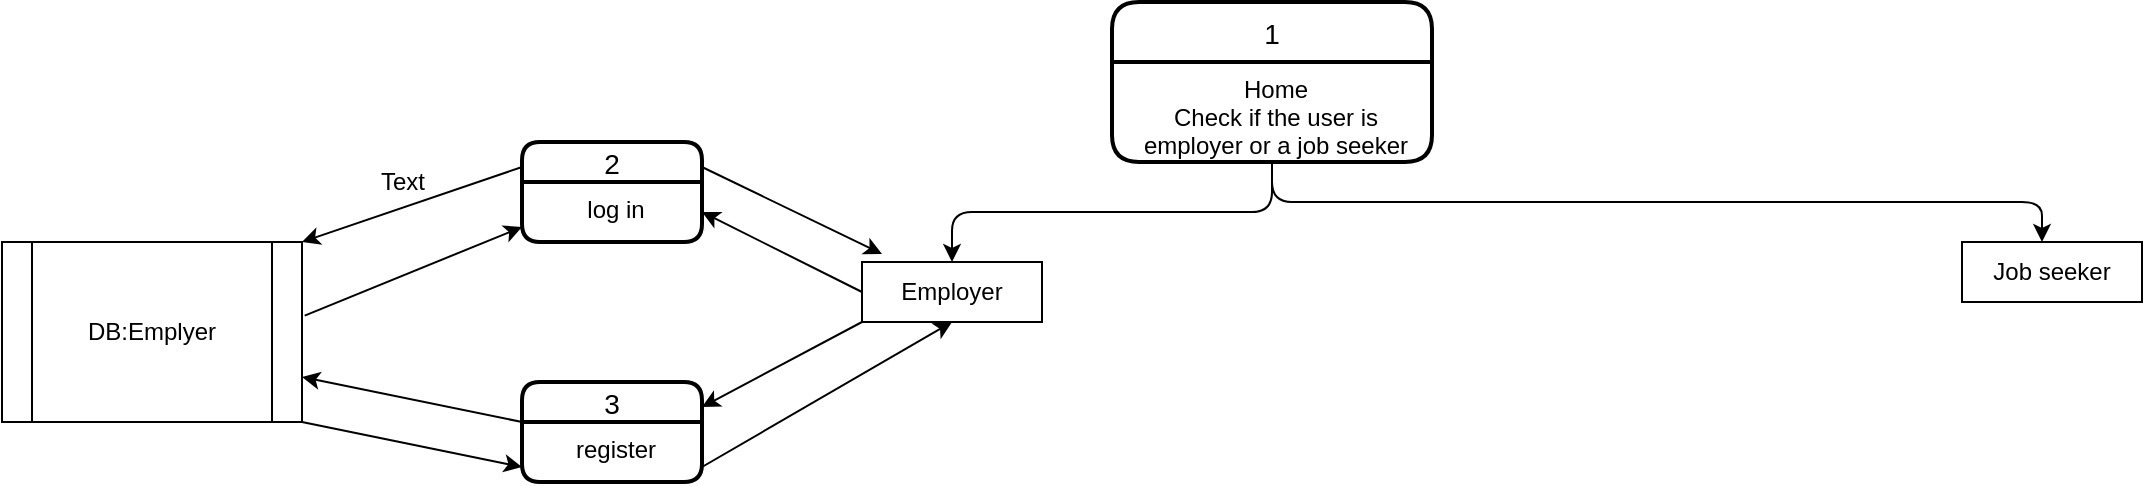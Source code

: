 <mxfile version="14.8.6" type="google"><diagram id="OemqFTKzJsbpZIijrE6U" name="Page-1"><mxGraphModel dx="2207" dy="546" grid="1" gridSize="10" guides="1" tooltips="1" connect="1" arrows="1" fold="1" page="1" pageScale="1" pageWidth="1169" pageHeight="1654" math="0" shadow="0"><root><mxCell id="0"/><mxCell id="1" parent="0"/><mxCell id="lksNyvUqNqZfHLasQZiM-2" value="1" style="swimlane;childLayout=stackLayout;horizontal=1;startSize=30;horizontalStack=0;rounded=1;fontSize=14;fontStyle=0;strokeWidth=2;resizeParent=0;resizeLast=1;shadow=0;dashed=0;align=center;" parent="1" vertex="1"><mxGeometry x="425" y="30" width="160" height="80" as="geometry"/></mxCell><mxCell id="lksNyvUqNqZfHLasQZiM-3" value="Home&#10;Check if the user is &#10;employer or a job seeker" style="align=center;strokeColor=none;fillColor=none;spacingLeft=4;fontSize=12;verticalAlign=top;resizable=0;rotatable=0;part=1;" parent="lksNyvUqNqZfHLasQZiM-2" vertex="1"><mxGeometry y="30" width="160" height="50" as="geometry"/></mxCell><mxCell id="lksNyvUqNqZfHLasQZiM-4" value="" style="endArrow=classic;html=1;exitX=0.5;exitY=1;exitDx=0;exitDy=0;edgeStyle=orthogonalEdgeStyle;elbow=vertical;" parent="1" source="lksNyvUqNqZfHLasQZiM-3" target="lksNyvUqNqZfHLasQZiM-5" edge="1"><mxGeometry width="50" height="50" relative="1" as="geometry"><mxPoint x="500" y="270" as="sourcePoint"/><mxPoint x="300" y="180" as="targetPoint"/></mxGeometry></mxCell><mxCell id="lksNyvUqNqZfHLasQZiM-15" style="edgeStyle=none;rounded=0;orthogonalLoop=1;jettySize=auto;html=1;exitX=0;exitY=0.5;exitDx=0;exitDy=0;entryX=1;entryY=0.5;entryDx=0;entryDy=0;" parent="1" source="lksNyvUqNqZfHLasQZiM-5" target="lksNyvUqNqZfHLasQZiM-12" edge="1"><mxGeometry relative="1" as="geometry"><mxPoint x="220" y="130" as="targetPoint"/></mxGeometry></mxCell><mxCell id="lksNyvUqNqZfHLasQZiM-18" style="edgeStyle=none;rounded=0;orthogonalLoop=1;jettySize=auto;html=1;exitX=0;exitY=1;exitDx=0;exitDy=0;entryX=1;entryY=0.25;entryDx=0;entryDy=0;" parent="1" source="lksNyvUqNqZfHLasQZiM-5" target="lksNyvUqNqZfHLasQZiM-13" edge="1"><mxGeometry relative="1" as="geometry"/></mxCell><mxCell id="lksNyvUqNqZfHLasQZiM-5" value="Employer" style="rounded=0;whiteSpace=wrap;html=1;align=center;" parent="1" vertex="1"><mxGeometry x="300" y="160" width="90" height="30" as="geometry"/></mxCell><mxCell id="lksNyvUqNqZfHLasQZiM-6" value="" style="endArrow=classic;html=1;exitX=0.5;exitY=1;exitDx=0;exitDy=0;" parent="1" source="lksNyvUqNqZfHLasQZiM-3" edge="1"><mxGeometry width="50" height="50" relative="1" as="geometry"><mxPoint x="500" y="270" as="sourcePoint"/><mxPoint x="890" y="150" as="targetPoint"/><Array as="points"><mxPoint x="505" y="130"/><mxPoint x="790" y="130"/><mxPoint x="890" y="130"/></Array></mxGeometry></mxCell><mxCell id="lksNyvUqNqZfHLasQZiM-8" value="Job seeker" style="rounded=0;whiteSpace=wrap;html=1;align=center;" parent="1" vertex="1"><mxGeometry x="850" y="150" width="90" height="30" as="geometry"/></mxCell><mxCell id="lksNyvUqNqZfHLasQZiM-11" value="2" style="swimlane;childLayout=stackLayout;horizontal=1;startSize=20;horizontalStack=0;rounded=1;fontSize=14;fontStyle=0;strokeWidth=2;resizeParent=0;resizeLast=1;shadow=0;dashed=0;align=center;" parent="1" vertex="1"><mxGeometry x="130" y="100" width="90" height="50" as="geometry"/></mxCell><mxCell id="lksNyvUqNqZfHLasQZiM-12" value="log in" style="align=center;strokeColor=none;fillColor=none;spacingLeft=4;fontSize=12;verticalAlign=top;resizable=0;rotatable=0;part=1;" parent="lksNyvUqNqZfHLasQZiM-11" vertex="1"><mxGeometry y="20" width="90" height="30" as="geometry"/></mxCell><mxCell id="lksNyvUqNqZfHLasQZiM-13" value="3" style="swimlane;childLayout=stackLayout;horizontal=1;startSize=20;horizontalStack=0;rounded=1;fontSize=14;fontStyle=0;strokeWidth=2;resizeParent=0;resizeLast=1;shadow=0;dashed=0;align=center;" parent="1" vertex="1"><mxGeometry x="130" y="220" width="90" height="50" as="geometry"/></mxCell><mxCell id="lksNyvUqNqZfHLasQZiM-14" value="register" style="align=center;strokeColor=none;fillColor=none;spacingLeft=4;fontSize=12;verticalAlign=top;resizable=0;rotatable=0;part=1;" parent="lksNyvUqNqZfHLasQZiM-13" vertex="1"><mxGeometry y="20" width="90" height="30" as="geometry"/></mxCell><mxCell id="lksNyvUqNqZfHLasQZiM-19" value="DB:Emplyer" style="shape=process;whiteSpace=wrap;html=1;backgroundOutline=1;align=center;" parent="1" vertex="1"><mxGeometry x="-130" y="150" width="150" height="90" as="geometry"/></mxCell><mxCell id="lksNyvUqNqZfHLasQZiM-21" value="" style="endArrow=classic;html=1;entryX=1;entryY=0.75;entryDx=0;entryDy=0;exitX=0;exitY=0;exitDx=0;exitDy=0;" parent="1" source="lksNyvUqNqZfHLasQZiM-14" target="lksNyvUqNqZfHLasQZiM-19" edge="1"><mxGeometry width="50" height="50" relative="1" as="geometry"><mxPoint x="360" y="270" as="sourcePoint"/><mxPoint x="410" y="220" as="targetPoint"/></mxGeometry></mxCell><mxCell id="lksNyvUqNqZfHLasQZiM-22" value="" style="endArrow=classic;html=1;exitX=1.009;exitY=0.409;exitDx=0;exitDy=0;entryX=0;entryY=0.75;entryDx=0;entryDy=0;exitPerimeter=0;" parent="1" source="lksNyvUqNqZfHLasQZiM-19" target="lksNyvUqNqZfHLasQZiM-12" edge="1"><mxGeometry width="50" height="50" relative="1" as="geometry"><mxPoint x="360" y="270" as="sourcePoint"/><mxPoint x="410" y="220" as="targetPoint"/></mxGeometry></mxCell><mxCell id="lksNyvUqNqZfHLasQZiM-23" value="" style="endArrow=classic;html=1;exitX=0;exitY=0.25;exitDx=0;exitDy=0;entryX=1;entryY=0;entryDx=0;entryDy=0;" parent="1" source="lksNyvUqNqZfHLasQZiM-11" target="lksNyvUqNqZfHLasQZiM-19" edge="1"><mxGeometry width="50" height="50" relative="1" as="geometry"><mxPoint x="360" y="270" as="sourcePoint"/><mxPoint x="410" y="220" as="targetPoint"/></mxGeometry></mxCell><mxCell id="lksNyvUqNqZfHLasQZiM-24" value="" style="endArrow=classic;html=1;exitX=1;exitY=1;exitDx=0;exitDy=0;entryX=0;entryY=0.75;entryDx=0;entryDy=0;" parent="1" source="lksNyvUqNqZfHLasQZiM-19" target="lksNyvUqNqZfHLasQZiM-14" edge="1"><mxGeometry width="50" height="50" relative="1" as="geometry"><mxPoint x="360" y="270" as="sourcePoint"/><mxPoint x="410" y="220" as="targetPoint"/></mxGeometry></mxCell><mxCell id="lksNyvUqNqZfHLasQZiM-25" value="" style="endArrow=classic;html=1;exitX=1;exitY=0.25;exitDx=0;exitDy=0;" parent="1" source="lksNyvUqNqZfHLasQZiM-11" edge="1"><mxGeometry width="50" height="50" relative="1" as="geometry"><mxPoint x="400" y="270" as="sourcePoint"/><mxPoint x="310" y="156" as="targetPoint"/></mxGeometry></mxCell><mxCell id="lksNyvUqNqZfHLasQZiM-26" value="" style="endArrow=classic;html=1;exitX=1;exitY=0.75;exitDx=0;exitDy=0;entryX=0.5;entryY=1;entryDx=0;entryDy=0;" parent="1" source="lksNyvUqNqZfHLasQZiM-14" target="lksNyvUqNqZfHLasQZiM-5" edge="1"><mxGeometry width="50" height="50" relative="1" as="geometry"><mxPoint x="400" y="270" as="sourcePoint"/><mxPoint x="450" y="220" as="targetPoint"/></mxGeometry></mxCell><mxCell id="r3obYlEGCoa94y2KAEnb-1" value="Text" style="text;html=1;align=center;verticalAlign=middle;resizable=0;points=[];autosize=1;strokeColor=none;" vertex="1" parent="1"><mxGeometry x="50" y="110" width="40" height="20" as="geometry"/></mxCell></root></mxGraphModel></diagram></mxfile>